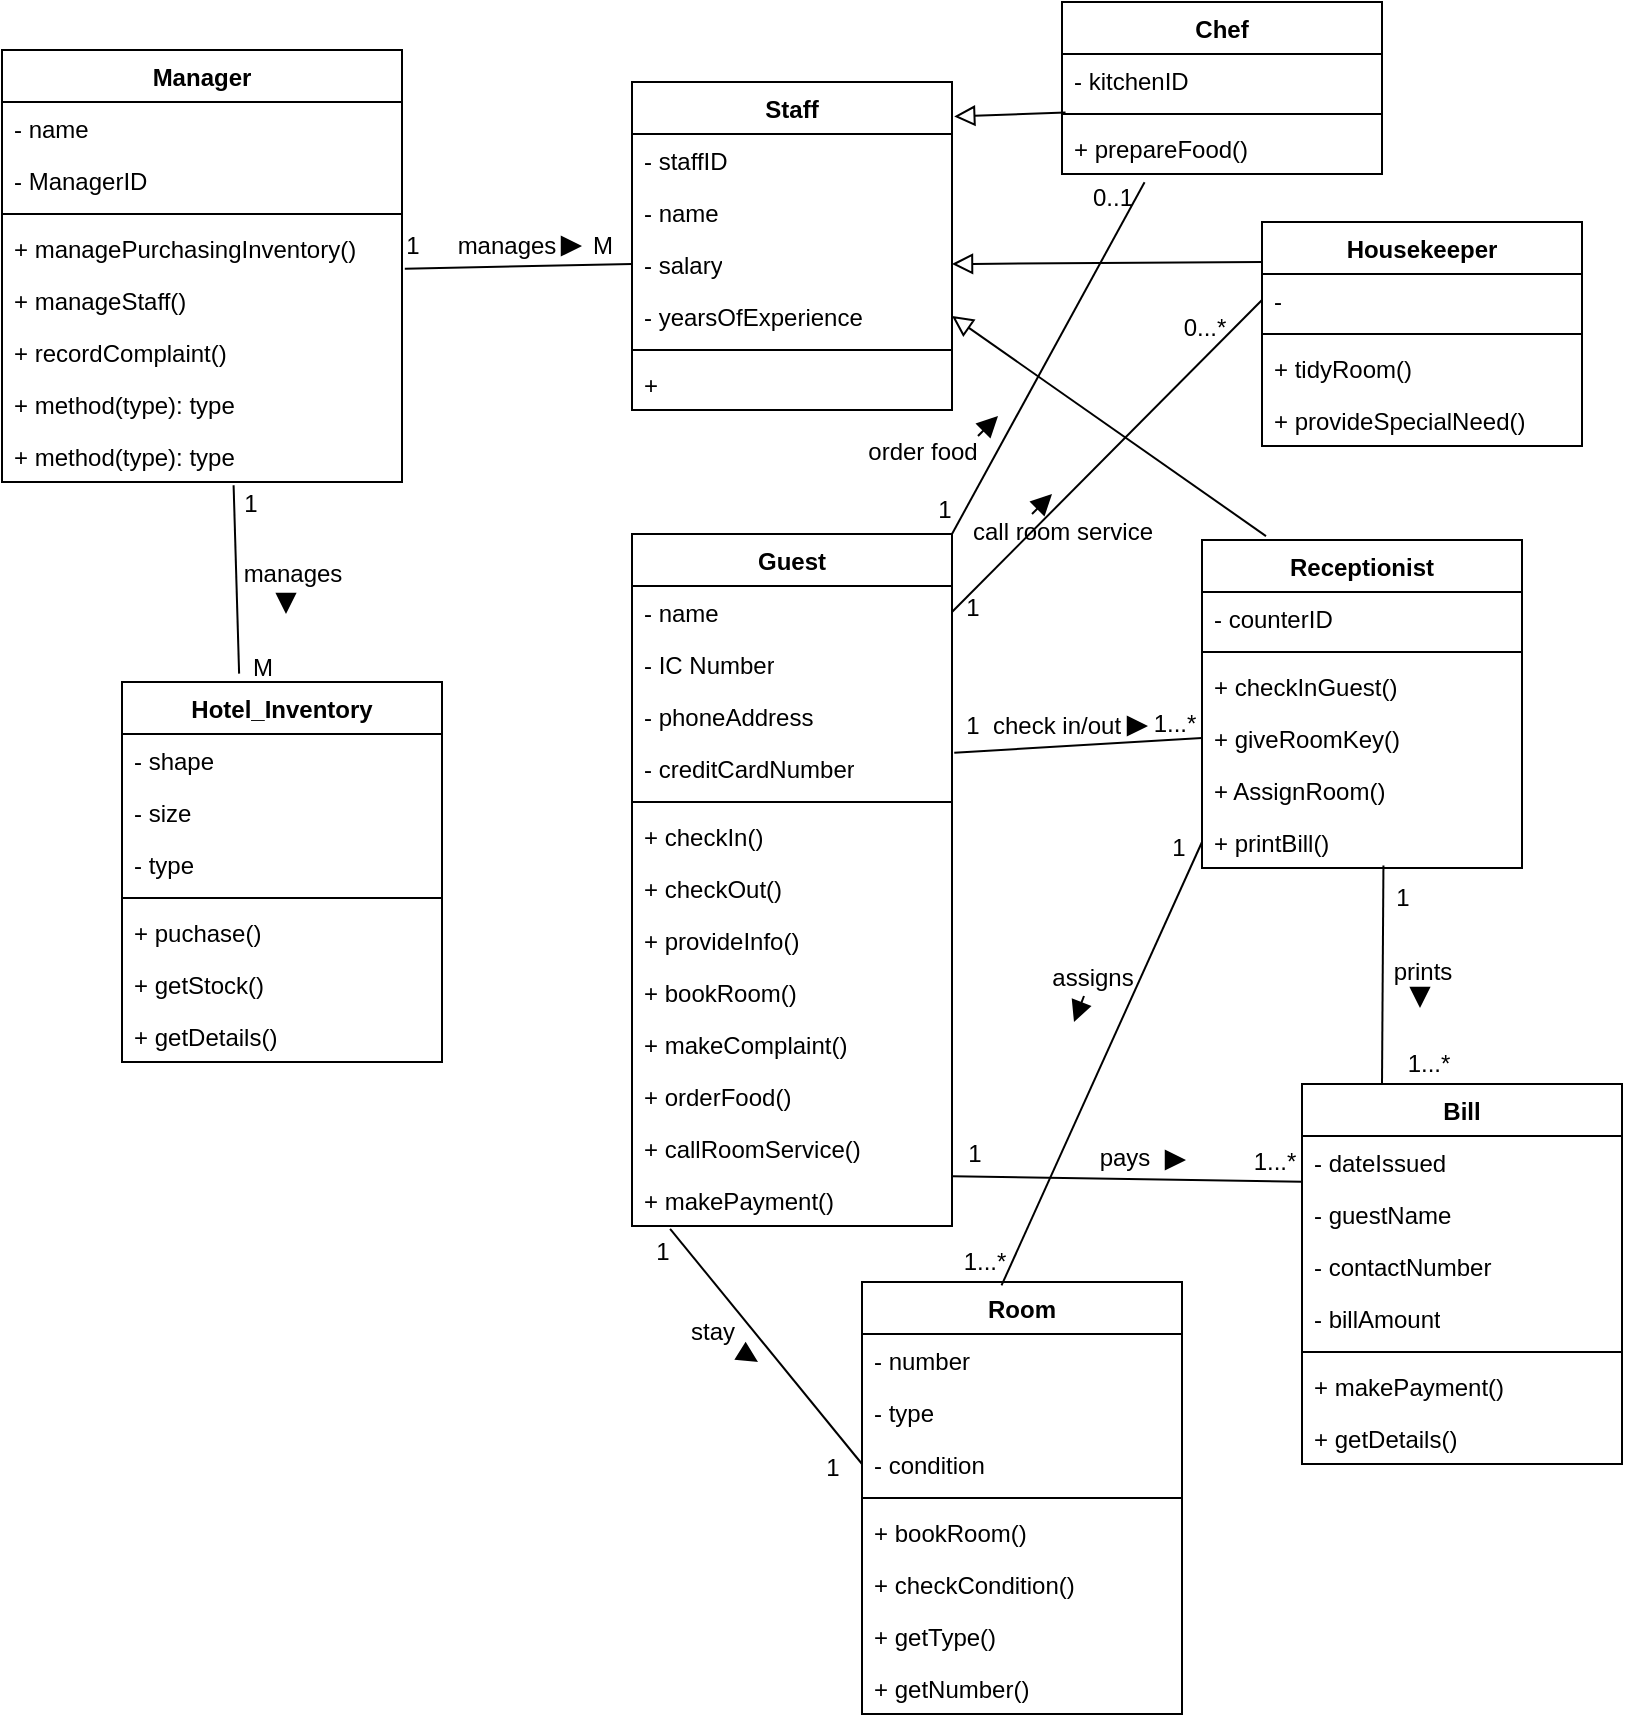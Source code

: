 <mxfile version="24.8.3">
  <diagram name="Page-1" id="fUNd7kkIhSgNOJy9Z2s-">
    <mxGraphModel dx="1235" dy="614" grid="1" gridSize="10" guides="1" tooltips="1" connect="1" arrows="1" fold="1" page="1" pageScale="1" pageWidth="850" pageHeight="1100" math="0" shadow="0">
      <root>
        <mxCell id="0" />
        <mxCell id="1" parent="0" />
        <mxCell id="3tjFS7ibpIpCnugbWzqy-1" value="Manager" style="swimlane;fontStyle=1;align=center;verticalAlign=top;childLayout=stackLayout;horizontal=1;startSize=26;horizontalStack=0;resizeParent=1;resizeParentMax=0;resizeLast=0;collapsible=1;marginBottom=0;whiteSpace=wrap;html=1;" vertex="1" parent="1">
          <mxGeometry x="30" y="54" width="200" height="216" as="geometry" />
        </mxCell>
        <mxCell id="3tjFS7ibpIpCnugbWzqy-2" value="- name" style="text;strokeColor=none;fillColor=none;align=left;verticalAlign=top;spacingLeft=4;spacingRight=4;overflow=hidden;rotatable=0;points=[[0,0.5],[1,0.5]];portConstraint=eastwest;whiteSpace=wrap;html=1;" vertex="1" parent="3tjFS7ibpIpCnugbWzqy-1">
          <mxGeometry y="26" width="200" height="26" as="geometry" />
        </mxCell>
        <mxCell id="3tjFS7ibpIpCnugbWzqy-102" value="- ManagerID" style="text;strokeColor=none;fillColor=none;align=left;verticalAlign=top;spacingLeft=4;spacingRight=4;overflow=hidden;rotatable=0;points=[[0,0.5],[1,0.5]];portConstraint=eastwest;whiteSpace=wrap;html=1;" vertex="1" parent="3tjFS7ibpIpCnugbWzqy-1">
          <mxGeometry y="52" width="200" height="26" as="geometry" />
        </mxCell>
        <mxCell id="3tjFS7ibpIpCnugbWzqy-3" value="" style="line;strokeWidth=1;fillColor=none;align=left;verticalAlign=middle;spacingTop=-1;spacingLeft=3;spacingRight=3;rotatable=0;labelPosition=right;points=[];portConstraint=eastwest;strokeColor=inherit;" vertex="1" parent="3tjFS7ibpIpCnugbWzqy-1">
          <mxGeometry y="78" width="200" height="8" as="geometry" />
        </mxCell>
        <mxCell id="3tjFS7ibpIpCnugbWzqy-4" value="+ managePurchasingInventory()" style="text;strokeColor=none;fillColor=none;align=left;verticalAlign=top;spacingLeft=4;spacingRight=4;overflow=hidden;rotatable=0;points=[[0,0.5],[1,0.5]];portConstraint=eastwest;whiteSpace=wrap;html=1;" vertex="1" parent="3tjFS7ibpIpCnugbWzqy-1">
          <mxGeometry y="86" width="200" height="26" as="geometry" />
        </mxCell>
        <mxCell id="3tjFS7ibpIpCnugbWzqy-6" value="+ manageStaff()" style="text;strokeColor=none;fillColor=none;align=left;verticalAlign=top;spacingLeft=4;spacingRight=4;overflow=hidden;rotatable=0;points=[[0,0.5],[1,0.5]];portConstraint=eastwest;whiteSpace=wrap;html=1;" vertex="1" parent="3tjFS7ibpIpCnugbWzqy-1">
          <mxGeometry y="112" width="200" height="26" as="geometry" />
        </mxCell>
        <mxCell id="3tjFS7ibpIpCnugbWzqy-9" value="+ recordComplaint()" style="text;strokeColor=none;fillColor=none;align=left;verticalAlign=top;spacingLeft=4;spacingRight=4;overflow=hidden;rotatable=0;points=[[0,0.5],[1,0.5]];portConstraint=eastwest;whiteSpace=wrap;html=1;" vertex="1" parent="3tjFS7ibpIpCnugbWzqy-1">
          <mxGeometry y="138" width="200" height="26" as="geometry" />
        </mxCell>
        <mxCell id="3tjFS7ibpIpCnugbWzqy-10" value="+ method(type): type" style="text;strokeColor=none;fillColor=none;align=left;verticalAlign=top;spacingLeft=4;spacingRight=4;overflow=hidden;rotatable=0;points=[[0,0.5],[1,0.5]];portConstraint=eastwest;whiteSpace=wrap;html=1;" vertex="1" parent="3tjFS7ibpIpCnugbWzqy-1">
          <mxGeometry y="164" width="200" height="26" as="geometry" />
        </mxCell>
        <mxCell id="3tjFS7ibpIpCnugbWzqy-11" value="+ method(type): type" style="text;strokeColor=none;fillColor=none;align=left;verticalAlign=top;spacingLeft=4;spacingRight=4;overflow=hidden;rotatable=0;points=[[0,0.5],[1,0.5]];portConstraint=eastwest;whiteSpace=wrap;html=1;" vertex="1" parent="3tjFS7ibpIpCnugbWzqy-1">
          <mxGeometry y="190" width="200" height="26" as="geometry" />
        </mxCell>
        <mxCell id="3tjFS7ibpIpCnugbWzqy-12" value="Hotel_Inventory" style="swimlane;fontStyle=1;align=center;verticalAlign=top;childLayout=stackLayout;horizontal=1;startSize=26;horizontalStack=0;resizeParent=1;resizeParentMax=0;resizeLast=0;collapsible=1;marginBottom=0;whiteSpace=wrap;html=1;" vertex="1" parent="1">
          <mxGeometry x="90" y="370" width="160" height="190" as="geometry" />
        </mxCell>
        <mxCell id="3tjFS7ibpIpCnugbWzqy-13" value="- shape" style="text;strokeColor=none;fillColor=none;align=left;verticalAlign=top;spacingLeft=4;spacingRight=4;overflow=hidden;rotatable=0;points=[[0,0.5],[1,0.5]];portConstraint=eastwest;whiteSpace=wrap;html=1;" vertex="1" parent="3tjFS7ibpIpCnugbWzqy-12">
          <mxGeometry y="26" width="160" height="26" as="geometry" />
        </mxCell>
        <mxCell id="3tjFS7ibpIpCnugbWzqy-14" value="- size" style="text;strokeColor=none;fillColor=none;align=left;verticalAlign=top;spacingLeft=4;spacingRight=4;overflow=hidden;rotatable=0;points=[[0,0.5],[1,0.5]];portConstraint=eastwest;whiteSpace=wrap;html=1;" vertex="1" parent="3tjFS7ibpIpCnugbWzqy-12">
          <mxGeometry y="52" width="160" height="26" as="geometry" />
        </mxCell>
        <mxCell id="3tjFS7ibpIpCnugbWzqy-15" value="- type" style="text;strokeColor=none;fillColor=none;align=left;verticalAlign=top;spacingLeft=4;spacingRight=4;overflow=hidden;rotatable=0;points=[[0,0.5],[1,0.5]];portConstraint=eastwest;whiteSpace=wrap;html=1;" vertex="1" parent="3tjFS7ibpIpCnugbWzqy-12">
          <mxGeometry y="78" width="160" height="26" as="geometry" />
        </mxCell>
        <mxCell id="3tjFS7ibpIpCnugbWzqy-17" value="" style="line;strokeWidth=1;fillColor=none;align=left;verticalAlign=middle;spacingTop=-1;spacingLeft=3;spacingRight=3;rotatable=0;labelPosition=right;points=[];portConstraint=eastwest;strokeColor=inherit;" vertex="1" parent="3tjFS7ibpIpCnugbWzqy-12">
          <mxGeometry y="104" width="160" height="8" as="geometry" />
        </mxCell>
        <mxCell id="3tjFS7ibpIpCnugbWzqy-18" value="+ puchase()" style="text;strokeColor=none;fillColor=none;align=left;verticalAlign=top;spacingLeft=4;spacingRight=4;overflow=hidden;rotatable=0;points=[[0,0.5],[1,0.5]];portConstraint=eastwest;whiteSpace=wrap;html=1;" vertex="1" parent="3tjFS7ibpIpCnugbWzqy-12">
          <mxGeometry y="112" width="160" height="26" as="geometry" />
        </mxCell>
        <mxCell id="3tjFS7ibpIpCnugbWzqy-19" value="+ getStock()" style="text;strokeColor=none;fillColor=none;align=left;verticalAlign=top;spacingLeft=4;spacingRight=4;overflow=hidden;rotatable=0;points=[[0,0.5],[1,0.5]];portConstraint=eastwest;whiteSpace=wrap;html=1;" vertex="1" parent="3tjFS7ibpIpCnugbWzqy-12">
          <mxGeometry y="138" width="160" height="26" as="geometry" />
        </mxCell>
        <mxCell id="3tjFS7ibpIpCnugbWzqy-20" value="+ getDetails()" style="text;strokeColor=none;fillColor=none;align=left;verticalAlign=top;spacingLeft=4;spacingRight=4;overflow=hidden;rotatable=0;points=[[0,0.5],[1,0.5]];portConstraint=eastwest;whiteSpace=wrap;html=1;" vertex="1" parent="3tjFS7ibpIpCnugbWzqy-12">
          <mxGeometry y="164" width="160" height="26" as="geometry" />
        </mxCell>
        <mxCell id="3tjFS7ibpIpCnugbWzqy-23" value="Staff" style="swimlane;fontStyle=1;align=center;verticalAlign=top;childLayout=stackLayout;horizontal=1;startSize=26;horizontalStack=0;resizeParent=1;resizeParentMax=0;resizeLast=0;collapsible=1;marginBottom=0;whiteSpace=wrap;html=1;" vertex="1" parent="1">
          <mxGeometry x="345" y="70" width="160" height="164" as="geometry" />
        </mxCell>
        <mxCell id="3tjFS7ibpIpCnugbWzqy-24" value="- staffID" style="text;strokeColor=none;fillColor=none;align=left;verticalAlign=top;spacingLeft=4;spacingRight=4;overflow=hidden;rotatable=0;points=[[0,0.5],[1,0.5]];portConstraint=eastwest;whiteSpace=wrap;html=1;" vertex="1" parent="3tjFS7ibpIpCnugbWzqy-23">
          <mxGeometry y="26" width="160" height="26" as="geometry" />
        </mxCell>
        <mxCell id="3tjFS7ibpIpCnugbWzqy-25" value="- name" style="text;strokeColor=none;fillColor=none;align=left;verticalAlign=top;spacingLeft=4;spacingRight=4;overflow=hidden;rotatable=0;points=[[0,0.5],[1,0.5]];portConstraint=eastwest;whiteSpace=wrap;html=1;" vertex="1" parent="3tjFS7ibpIpCnugbWzqy-23">
          <mxGeometry y="52" width="160" height="26" as="geometry" />
        </mxCell>
        <mxCell id="3tjFS7ibpIpCnugbWzqy-107" value="- salary" style="text;strokeColor=none;fillColor=none;align=left;verticalAlign=top;spacingLeft=4;spacingRight=4;overflow=hidden;rotatable=0;points=[[0,0.5],[1,0.5]];portConstraint=eastwest;whiteSpace=wrap;html=1;" vertex="1" parent="3tjFS7ibpIpCnugbWzqy-23">
          <mxGeometry y="78" width="160" height="26" as="geometry" />
        </mxCell>
        <mxCell id="3tjFS7ibpIpCnugbWzqy-108" value="- yearsOfExperience" style="text;strokeColor=none;fillColor=none;align=left;verticalAlign=top;spacingLeft=4;spacingRight=4;overflow=hidden;rotatable=0;points=[[0,0.5],[1,0.5]];portConstraint=eastwest;whiteSpace=wrap;html=1;" vertex="1" parent="3tjFS7ibpIpCnugbWzqy-23">
          <mxGeometry y="104" width="160" height="26" as="geometry" />
        </mxCell>
        <mxCell id="3tjFS7ibpIpCnugbWzqy-28" value="" style="line;strokeWidth=1;fillColor=none;align=left;verticalAlign=middle;spacingTop=-1;spacingLeft=3;spacingRight=3;rotatable=0;labelPosition=right;points=[];portConstraint=eastwest;strokeColor=inherit;" vertex="1" parent="3tjFS7ibpIpCnugbWzqy-23">
          <mxGeometry y="130" width="160" height="8" as="geometry" />
        </mxCell>
        <mxCell id="3tjFS7ibpIpCnugbWzqy-33" value="+&amp;nbsp;" style="text;strokeColor=none;fillColor=none;align=left;verticalAlign=top;spacingLeft=4;spacingRight=4;overflow=hidden;rotatable=0;points=[[0,0.5],[1,0.5]];portConstraint=eastwest;whiteSpace=wrap;html=1;" vertex="1" parent="3tjFS7ibpIpCnugbWzqy-23">
          <mxGeometry y="138" width="160" height="26" as="geometry" />
        </mxCell>
        <mxCell id="3tjFS7ibpIpCnugbWzqy-34" value="Receptionist" style="swimlane;fontStyle=1;align=center;verticalAlign=top;childLayout=stackLayout;horizontal=1;startSize=26;horizontalStack=0;resizeParent=1;resizeParentMax=0;resizeLast=0;collapsible=1;marginBottom=0;whiteSpace=wrap;html=1;" vertex="1" parent="1">
          <mxGeometry x="630" y="299" width="160" height="164" as="geometry" />
        </mxCell>
        <mxCell id="3tjFS7ibpIpCnugbWzqy-35" value="- counterID" style="text;strokeColor=none;fillColor=none;align=left;verticalAlign=top;spacingLeft=4;spacingRight=4;overflow=hidden;rotatable=0;points=[[0,0.5],[1,0.5]];portConstraint=eastwest;whiteSpace=wrap;html=1;" vertex="1" parent="3tjFS7ibpIpCnugbWzqy-34">
          <mxGeometry y="26" width="160" height="26" as="geometry" />
        </mxCell>
        <mxCell id="3tjFS7ibpIpCnugbWzqy-39" value="" style="line;strokeWidth=1;fillColor=none;align=left;verticalAlign=middle;spacingTop=-1;spacingLeft=3;spacingRight=3;rotatable=0;labelPosition=right;points=[];portConstraint=eastwest;strokeColor=inherit;" vertex="1" parent="3tjFS7ibpIpCnugbWzqy-34">
          <mxGeometry y="52" width="160" height="8" as="geometry" />
        </mxCell>
        <mxCell id="3tjFS7ibpIpCnugbWzqy-40" value="+ checkInGuest()" style="text;strokeColor=none;fillColor=none;align=left;verticalAlign=top;spacingLeft=4;spacingRight=4;overflow=hidden;rotatable=0;points=[[0,0.5],[1,0.5]];portConstraint=eastwest;whiteSpace=wrap;html=1;" vertex="1" parent="3tjFS7ibpIpCnugbWzqy-34">
          <mxGeometry y="60" width="160" height="26" as="geometry" />
        </mxCell>
        <mxCell id="3tjFS7ibpIpCnugbWzqy-41" value="+ giveRoomKey()" style="text;strokeColor=none;fillColor=none;align=left;verticalAlign=top;spacingLeft=4;spacingRight=4;overflow=hidden;rotatable=0;points=[[0,0.5],[1,0.5]];portConstraint=eastwest;whiteSpace=wrap;html=1;" vertex="1" parent="3tjFS7ibpIpCnugbWzqy-34">
          <mxGeometry y="86" width="160" height="26" as="geometry" />
        </mxCell>
        <mxCell id="3tjFS7ibpIpCnugbWzqy-42" value="+ AssignRoom()" style="text;strokeColor=none;fillColor=none;align=left;verticalAlign=top;spacingLeft=4;spacingRight=4;overflow=hidden;rotatable=0;points=[[0,0.5],[1,0.5]];portConstraint=eastwest;whiteSpace=wrap;html=1;" vertex="1" parent="3tjFS7ibpIpCnugbWzqy-34">
          <mxGeometry y="112" width="160" height="26" as="geometry" />
        </mxCell>
        <mxCell id="3tjFS7ibpIpCnugbWzqy-43" value="+ printBill()" style="text;strokeColor=none;fillColor=none;align=left;verticalAlign=top;spacingLeft=4;spacingRight=4;overflow=hidden;rotatable=0;points=[[0,0.5],[1,0.5]];portConstraint=eastwest;whiteSpace=wrap;html=1;" vertex="1" parent="3tjFS7ibpIpCnugbWzqy-34">
          <mxGeometry y="138" width="160" height="26" as="geometry" />
        </mxCell>
        <mxCell id="3tjFS7ibpIpCnugbWzqy-45" value="Chef" style="swimlane;fontStyle=1;align=center;verticalAlign=top;childLayout=stackLayout;horizontal=1;startSize=26;horizontalStack=0;resizeParent=1;resizeParentMax=0;resizeLast=0;collapsible=1;marginBottom=0;whiteSpace=wrap;html=1;" vertex="1" parent="1">
          <mxGeometry x="560" y="30" width="160" height="86" as="geometry" />
        </mxCell>
        <mxCell id="3tjFS7ibpIpCnugbWzqy-46" value="- kitchenID" style="text;strokeColor=none;fillColor=none;align=left;verticalAlign=top;spacingLeft=4;spacingRight=4;overflow=hidden;rotatable=0;points=[[0,0.5],[1,0.5]];portConstraint=eastwest;whiteSpace=wrap;html=1;" vertex="1" parent="3tjFS7ibpIpCnugbWzqy-45">
          <mxGeometry y="26" width="160" height="26" as="geometry" />
        </mxCell>
        <mxCell id="3tjFS7ibpIpCnugbWzqy-50" value="" style="line;strokeWidth=1;fillColor=none;align=left;verticalAlign=middle;spacingTop=-1;spacingLeft=3;spacingRight=3;rotatable=0;labelPosition=right;points=[];portConstraint=eastwest;strokeColor=inherit;" vertex="1" parent="3tjFS7ibpIpCnugbWzqy-45">
          <mxGeometry y="52" width="160" height="8" as="geometry" />
        </mxCell>
        <mxCell id="3tjFS7ibpIpCnugbWzqy-51" value="+ prepareFood()" style="text;strokeColor=none;fillColor=none;align=left;verticalAlign=top;spacingLeft=4;spacingRight=4;overflow=hidden;rotatable=0;points=[[0,0.5],[1,0.5]];portConstraint=eastwest;whiteSpace=wrap;html=1;" vertex="1" parent="3tjFS7ibpIpCnugbWzqy-45">
          <mxGeometry y="60" width="160" height="26" as="geometry" />
        </mxCell>
        <mxCell id="3tjFS7ibpIpCnugbWzqy-56" value="Guest" style="swimlane;fontStyle=1;align=center;verticalAlign=top;childLayout=stackLayout;horizontal=1;startSize=26;horizontalStack=0;resizeParent=1;resizeParentMax=0;resizeLast=0;collapsible=1;marginBottom=0;whiteSpace=wrap;html=1;" vertex="1" parent="1">
          <mxGeometry x="345" y="296" width="160" height="346" as="geometry" />
        </mxCell>
        <mxCell id="3tjFS7ibpIpCnugbWzqy-57" value="- name" style="text;strokeColor=none;fillColor=none;align=left;verticalAlign=top;spacingLeft=4;spacingRight=4;overflow=hidden;rotatable=0;points=[[0,0.5],[1,0.5]];portConstraint=eastwest;whiteSpace=wrap;html=1;" vertex="1" parent="3tjFS7ibpIpCnugbWzqy-56">
          <mxGeometry y="26" width="160" height="26" as="geometry" />
        </mxCell>
        <mxCell id="3tjFS7ibpIpCnugbWzqy-58" value="- IC Number" style="text;strokeColor=none;fillColor=none;align=left;verticalAlign=top;spacingLeft=4;spacingRight=4;overflow=hidden;rotatable=0;points=[[0,0.5],[1,0.5]];portConstraint=eastwest;whiteSpace=wrap;html=1;" vertex="1" parent="3tjFS7ibpIpCnugbWzqy-56">
          <mxGeometry y="52" width="160" height="26" as="geometry" />
        </mxCell>
        <mxCell id="3tjFS7ibpIpCnugbWzqy-59" value="- phoneAddress" style="text;strokeColor=none;fillColor=none;align=left;verticalAlign=top;spacingLeft=4;spacingRight=4;overflow=hidden;rotatable=0;points=[[0,0.5],[1,0.5]];portConstraint=eastwest;whiteSpace=wrap;html=1;" vertex="1" parent="3tjFS7ibpIpCnugbWzqy-56">
          <mxGeometry y="78" width="160" height="26" as="geometry" />
        </mxCell>
        <mxCell id="3tjFS7ibpIpCnugbWzqy-60" value="- creditCardNumber" style="text;strokeColor=none;fillColor=none;align=left;verticalAlign=top;spacingLeft=4;spacingRight=4;overflow=hidden;rotatable=0;points=[[0,0.5],[1,0.5]];portConstraint=eastwest;whiteSpace=wrap;html=1;" vertex="1" parent="3tjFS7ibpIpCnugbWzqy-56">
          <mxGeometry y="104" width="160" height="26" as="geometry" />
        </mxCell>
        <mxCell id="3tjFS7ibpIpCnugbWzqy-61" value="" style="line;strokeWidth=1;fillColor=none;align=left;verticalAlign=middle;spacingTop=-1;spacingLeft=3;spacingRight=3;rotatable=0;labelPosition=right;points=[];portConstraint=eastwest;strokeColor=inherit;" vertex="1" parent="3tjFS7ibpIpCnugbWzqy-56">
          <mxGeometry y="130" width="160" height="8" as="geometry" />
        </mxCell>
        <mxCell id="3tjFS7ibpIpCnugbWzqy-62" value="+ checkIn()" style="text;strokeColor=none;fillColor=none;align=left;verticalAlign=top;spacingLeft=4;spacingRight=4;overflow=hidden;rotatable=0;points=[[0,0.5],[1,0.5]];portConstraint=eastwest;whiteSpace=wrap;html=1;" vertex="1" parent="3tjFS7ibpIpCnugbWzqy-56">
          <mxGeometry y="138" width="160" height="26" as="geometry" />
        </mxCell>
        <mxCell id="3tjFS7ibpIpCnugbWzqy-106" value="+ checkOut()" style="text;strokeColor=none;fillColor=none;align=left;verticalAlign=top;spacingLeft=4;spacingRight=4;overflow=hidden;rotatable=0;points=[[0,0.5],[1,0.5]];portConstraint=eastwest;whiteSpace=wrap;html=1;" vertex="1" parent="3tjFS7ibpIpCnugbWzqy-56">
          <mxGeometry y="164" width="160" height="26" as="geometry" />
        </mxCell>
        <mxCell id="3tjFS7ibpIpCnugbWzqy-64" value="+ provideInfo()" style="text;strokeColor=none;fillColor=none;align=left;verticalAlign=top;spacingLeft=4;spacingRight=4;overflow=hidden;rotatable=0;points=[[0,0.5],[1,0.5]];portConstraint=eastwest;whiteSpace=wrap;html=1;" vertex="1" parent="3tjFS7ibpIpCnugbWzqy-56">
          <mxGeometry y="190" width="160" height="26" as="geometry" />
        </mxCell>
        <mxCell id="3tjFS7ibpIpCnugbWzqy-65" value="+ bookRoom()" style="text;strokeColor=none;fillColor=none;align=left;verticalAlign=top;spacingLeft=4;spacingRight=4;overflow=hidden;rotatable=0;points=[[0,0.5],[1,0.5]];portConstraint=eastwest;whiteSpace=wrap;html=1;" vertex="1" parent="3tjFS7ibpIpCnugbWzqy-56">
          <mxGeometry y="216" width="160" height="26" as="geometry" />
        </mxCell>
        <mxCell id="3tjFS7ibpIpCnugbWzqy-66" value="+ makeComplaint()" style="text;strokeColor=none;fillColor=none;align=left;verticalAlign=top;spacingLeft=4;spacingRight=4;overflow=hidden;rotatable=0;points=[[0,0.5],[1,0.5]];portConstraint=eastwest;whiteSpace=wrap;html=1;" vertex="1" parent="3tjFS7ibpIpCnugbWzqy-56">
          <mxGeometry y="242" width="160" height="26" as="geometry" />
        </mxCell>
        <mxCell id="3tjFS7ibpIpCnugbWzqy-103" value="+ orderFood()" style="text;strokeColor=none;fillColor=none;align=left;verticalAlign=top;spacingLeft=4;spacingRight=4;overflow=hidden;rotatable=0;points=[[0,0.5],[1,0.5]];portConstraint=eastwest;whiteSpace=wrap;html=1;" vertex="1" parent="3tjFS7ibpIpCnugbWzqy-56">
          <mxGeometry y="268" width="160" height="26" as="geometry" />
        </mxCell>
        <mxCell id="3tjFS7ibpIpCnugbWzqy-104" value="+ callRoomService()" style="text;strokeColor=none;fillColor=none;align=left;verticalAlign=top;spacingLeft=4;spacingRight=4;overflow=hidden;rotatable=0;points=[[0,0.5],[1,0.5]];portConstraint=eastwest;whiteSpace=wrap;html=1;" vertex="1" parent="3tjFS7ibpIpCnugbWzqy-56">
          <mxGeometry y="294" width="160" height="26" as="geometry" />
        </mxCell>
        <mxCell id="3tjFS7ibpIpCnugbWzqy-105" value="+ makePayment()" style="text;strokeColor=none;fillColor=none;align=left;verticalAlign=top;spacingLeft=4;spacingRight=4;overflow=hidden;rotatable=0;points=[[0,0.5],[1,0.5]];portConstraint=eastwest;whiteSpace=wrap;html=1;" vertex="1" parent="3tjFS7ibpIpCnugbWzqy-56">
          <mxGeometry y="320" width="160" height="26" as="geometry" />
        </mxCell>
        <mxCell id="3tjFS7ibpIpCnugbWzqy-67" value="Housekeeper" style="swimlane;fontStyle=1;align=center;verticalAlign=top;childLayout=stackLayout;horizontal=1;startSize=26;horizontalStack=0;resizeParent=1;resizeParentMax=0;resizeLast=0;collapsible=1;marginBottom=0;whiteSpace=wrap;html=1;" vertex="1" parent="1">
          <mxGeometry x="660" y="140" width="160" height="112" as="geometry" />
        </mxCell>
        <mxCell id="3tjFS7ibpIpCnugbWzqy-71" value="-&amp;nbsp;" style="text;strokeColor=none;fillColor=none;align=left;verticalAlign=top;spacingLeft=4;spacingRight=4;overflow=hidden;rotatable=0;points=[[0,0.5],[1,0.5]];portConstraint=eastwest;whiteSpace=wrap;html=1;" vertex="1" parent="3tjFS7ibpIpCnugbWzqy-67">
          <mxGeometry y="26" width="160" height="26" as="geometry" />
        </mxCell>
        <mxCell id="3tjFS7ibpIpCnugbWzqy-72" value="" style="line;strokeWidth=1;fillColor=none;align=left;verticalAlign=middle;spacingTop=-1;spacingLeft=3;spacingRight=3;rotatable=0;labelPosition=right;points=[];portConstraint=eastwest;strokeColor=inherit;" vertex="1" parent="3tjFS7ibpIpCnugbWzqy-67">
          <mxGeometry y="52" width="160" height="8" as="geometry" />
        </mxCell>
        <mxCell id="3tjFS7ibpIpCnugbWzqy-73" value="+ tidyRoom()" style="text;strokeColor=none;fillColor=none;align=left;verticalAlign=top;spacingLeft=4;spacingRight=4;overflow=hidden;rotatable=0;points=[[0,0.5],[1,0.5]];portConstraint=eastwest;whiteSpace=wrap;html=1;" vertex="1" parent="3tjFS7ibpIpCnugbWzqy-67">
          <mxGeometry y="60" width="160" height="26" as="geometry" />
        </mxCell>
        <mxCell id="3tjFS7ibpIpCnugbWzqy-74" value="+ provideSpecialNeed()" style="text;strokeColor=none;fillColor=none;align=left;verticalAlign=top;spacingLeft=4;spacingRight=4;overflow=hidden;rotatable=0;points=[[0,0.5],[1,0.5]];portConstraint=eastwest;whiteSpace=wrap;html=1;" vertex="1" parent="3tjFS7ibpIpCnugbWzqy-67">
          <mxGeometry y="86" width="160" height="26" as="geometry" />
        </mxCell>
        <mxCell id="3tjFS7ibpIpCnugbWzqy-78" value="Bill" style="swimlane;fontStyle=1;align=center;verticalAlign=top;childLayout=stackLayout;horizontal=1;startSize=26;horizontalStack=0;resizeParent=1;resizeParentMax=0;resizeLast=0;collapsible=1;marginBottom=0;whiteSpace=wrap;html=1;" vertex="1" parent="1">
          <mxGeometry x="680" y="571" width="160" height="190" as="geometry" />
        </mxCell>
        <mxCell id="3tjFS7ibpIpCnugbWzqy-79" value="- dateIssued" style="text;strokeColor=none;fillColor=none;align=left;verticalAlign=top;spacingLeft=4;spacingRight=4;overflow=hidden;rotatable=0;points=[[0,0.5],[1,0.5]];portConstraint=eastwest;whiteSpace=wrap;html=1;" vertex="1" parent="3tjFS7ibpIpCnugbWzqy-78">
          <mxGeometry y="26" width="160" height="26" as="geometry" />
        </mxCell>
        <mxCell id="3tjFS7ibpIpCnugbWzqy-80" value="- guestName" style="text;strokeColor=none;fillColor=none;align=left;verticalAlign=top;spacingLeft=4;spacingRight=4;overflow=hidden;rotatable=0;points=[[0,0.5],[1,0.5]];portConstraint=eastwest;whiteSpace=wrap;html=1;" vertex="1" parent="3tjFS7ibpIpCnugbWzqy-78">
          <mxGeometry y="52" width="160" height="26" as="geometry" />
        </mxCell>
        <mxCell id="3tjFS7ibpIpCnugbWzqy-81" value="- contactNumber" style="text;strokeColor=none;fillColor=none;align=left;verticalAlign=top;spacingLeft=4;spacingRight=4;overflow=hidden;rotatable=0;points=[[0,0.5],[1,0.5]];portConstraint=eastwest;whiteSpace=wrap;html=1;" vertex="1" parent="3tjFS7ibpIpCnugbWzqy-78">
          <mxGeometry y="78" width="160" height="26" as="geometry" />
        </mxCell>
        <mxCell id="3tjFS7ibpIpCnugbWzqy-82" value="- billAmount" style="text;strokeColor=none;fillColor=none;align=left;verticalAlign=top;spacingLeft=4;spacingRight=4;overflow=hidden;rotatable=0;points=[[0,0.5],[1,0.5]];portConstraint=eastwest;whiteSpace=wrap;html=1;" vertex="1" parent="3tjFS7ibpIpCnugbWzqy-78">
          <mxGeometry y="104" width="160" height="26" as="geometry" />
        </mxCell>
        <mxCell id="3tjFS7ibpIpCnugbWzqy-83" value="" style="line;strokeWidth=1;fillColor=none;align=left;verticalAlign=middle;spacingTop=-1;spacingLeft=3;spacingRight=3;rotatable=0;labelPosition=right;points=[];portConstraint=eastwest;strokeColor=inherit;" vertex="1" parent="3tjFS7ibpIpCnugbWzqy-78">
          <mxGeometry y="130" width="160" height="8" as="geometry" />
        </mxCell>
        <mxCell id="3tjFS7ibpIpCnugbWzqy-84" value="+ makePayment()" style="text;strokeColor=none;fillColor=none;align=left;verticalAlign=top;spacingLeft=4;spacingRight=4;overflow=hidden;rotatable=0;points=[[0,0.5],[1,0.5]];portConstraint=eastwest;whiteSpace=wrap;html=1;" vertex="1" parent="3tjFS7ibpIpCnugbWzqy-78">
          <mxGeometry y="138" width="160" height="26" as="geometry" />
        </mxCell>
        <mxCell id="3tjFS7ibpIpCnugbWzqy-111" value="+ getDetails()" style="text;strokeColor=none;fillColor=none;align=left;verticalAlign=top;spacingLeft=4;spacingRight=4;overflow=hidden;rotatable=0;points=[[0,0.5],[1,0.5]];portConstraint=eastwest;whiteSpace=wrap;html=1;" vertex="1" parent="3tjFS7ibpIpCnugbWzqy-78">
          <mxGeometry y="164" width="160" height="26" as="geometry" />
        </mxCell>
        <mxCell id="3tjFS7ibpIpCnugbWzqy-90" value="Room" style="swimlane;fontStyle=1;align=center;verticalAlign=top;childLayout=stackLayout;horizontal=1;startSize=26;horizontalStack=0;resizeParent=1;resizeParentMax=0;resizeLast=0;collapsible=1;marginBottom=0;whiteSpace=wrap;html=1;" vertex="1" parent="1">
          <mxGeometry x="460" y="670" width="160" height="216" as="geometry" />
        </mxCell>
        <mxCell id="3tjFS7ibpIpCnugbWzqy-91" value="- number" style="text;strokeColor=none;fillColor=none;align=left;verticalAlign=top;spacingLeft=4;spacingRight=4;overflow=hidden;rotatable=0;points=[[0,0.5],[1,0.5]];portConstraint=eastwest;whiteSpace=wrap;html=1;" vertex="1" parent="3tjFS7ibpIpCnugbWzqy-90">
          <mxGeometry y="26" width="160" height="26" as="geometry" />
        </mxCell>
        <mxCell id="3tjFS7ibpIpCnugbWzqy-92" value="- type" style="text;strokeColor=none;fillColor=none;align=left;verticalAlign=top;spacingLeft=4;spacingRight=4;overflow=hidden;rotatable=0;points=[[0,0.5],[1,0.5]];portConstraint=eastwest;whiteSpace=wrap;html=1;" vertex="1" parent="3tjFS7ibpIpCnugbWzqy-90">
          <mxGeometry y="52" width="160" height="26" as="geometry" />
        </mxCell>
        <mxCell id="3tjFS7ibpIpCnugbWzqy-110" value="- condition" style="text;strokeColor=none;fillColor=none;align=left;verticalAlign=top;spacingLeft=4;spacingRight=4;overflow=hidden;rotatable=0;points=[[0,0.5],[1,0.5]];portConstraint=eastwest;whiteSpace=wrap;html=1;" vertex="1" parent="3tjFS7ibpIpCnugbWzqy-90">
          <mxGeometry y="78" width="160" height="26" as="geometry" />
        </mxCell>
        <mxCell id="3tjFS7ibpIpCnugbWzqy-95" value="" style="line;strokeWidth=1;fillColor=none;align=left;verticalAlign=middle;spacingTop=-1;spacingLeft=3;spacingRight=3;rotatable=0;labelPosition=right;points=[];portConstraint=eastwest;strokeColor=inherit;" vertex="1" parent="3tjFS7ibpIpCnugbWzqy-90">
          <mxGeometry y="104" width="160" height="8" as="geometry" />
        </mxCell>
        <mxCell id="3tjFS7ibpIpCnugbWzqy-96" value="+ bookRoom()" style="text;strokeColor=none;fillColor=none;align=left;verticalAlign=top;spacingLeft=4;spacingRight=4;overflow=hidden;rotatable=0;points=[[0,0.5],[1,0.5]];portConstraint=eastwest;whiteSpace=wrap;html=1;" vertex="1" parent="3tjFS7ibpIpCnugbWzqy-90">
          <mxGeometry y="112" width="160" height="26" as="geometry" />
        </mxCell>
        <mxCell id="3tjFS7ibpIpCnugbWzqy-97" value="+ checkCondition()" style="text;strokeColor=none;fillColor=none;align=left;verticalAlign=top;spacingLeft=4;spacingRight=4;overflow=hidden;rotatable=0;points=[[0,0.5],[1,0.5]];portConstraint=eastwest;whiteSpace=wrap;html=1;" vertex="1" parent="3tjFS7ibpIpCnugbWzqy-90">
          <mxGeometry y="138" width="160" height="26" as="geometry" />
        </mxCell>
        <mxCell id="3tjFS7ibpIpCnugbWzqy-98" value="+ getType()" style="text;strokeColor=none;fillColor=none;align=left;verticalAlign=top;spacingLeft=4;spacingRight=4;overflow=hidden;rotatable=0;points=[[0,0.5],[1,0.5]];portConstraint=eastwest;whiteSpace=wrap;html=1;" vertex="1" parent="3tjFS7ibpIpCnugbWzqy-90">
          <mxGeometry y="164" width="160" height="26" as="geometry" />
        </mxCell>
        <mxCell id="3tjFS7ibpIpCnugbWzqy-99" value="+ getNumber()" style="text;strokeColor=none;fillColor=none;align=left;verticalAlign=top;spacingLeft=4;spacingRight=4;overflow=hidden;rotatable=0;points=[[0,0.5],[1,0.5]];portConstraint=eastwest;whiteSpace=wrap;html=1;" vertex="1" parent="3tjFS7ibpIpCnugbWzqy-90">
          <mxGeometry y="190" width="160" height="26" as="geometry" />
        </mxCell>
        <mxCell id="3tjFS7ibpIpCnugbWzqy-112" value="" style="endArrow=none;html=1;rounded=0;exitX=1.007;exitY=-0.1;exitDx=0;exitDy=0;exitPerimeter=0;entryX=0;entryY=0.5;entryDx=0;entryDy=0;" edge="1" parent="1" source="3tjFS7ibpIpCnugbWzqy-6" target="3tjFS7ibpIpCnugbWzqy-107">
          <mxGeometry width="50" height="50" relative="1" as="geometry">
            <mxPoint x="270" y="190" as="sourcePoint" />
            <mxPoint x="320" y="140" as="targetPoint" />
          </mxGeometry>
        </mxCell>
        <mxCell id="3tjFS7ibpIpCnugbWzqy-113" value="manages" style="text;html=1;align=center;verticalAlign=middle;resizable=0;points=[];autosize=1;strokeColor=none;fillColor=none;" vertex="1" parent="1">
          <mxGeometry x="247" y="137" width="70" height="30" as="geometry" />
        </mxCell>
        <mxCell id="3tjFS7ibpIpCnugbWzqy-114" value="1" style="text;html=1;align=center;verticalAlign=middle;resizable=0;points=[];autosize=1;strokeColor=none;fillColor=none;" vertex="1" parent="1">
          <mxGeometry x="220" y="137" width="30" height="30" as="geometry" />
        </mxCell>
        <mxCell id="3tjFS7ibpIpCnugbWzqy-115" value="M" style="text;html=1;align=center;verticalAlign=middle;resizable=0;points=[];autosize=1;strokeColor=none;fillColor=none;" vertex="1" parent="1">
          <mxGeometry x="315" y="137" width="30" height="30" as="geometry" />
        </mxCell>
        <mxCell id="3tjFS7ibpIpCnugbWzqy-117" value="" style="endArrow=block;html=1;rounded=0;endFill=1;endSize=8;" edge="1" parent="1">
          <mxGeometry width="50" height="50" relative="1" as="geometry">
            <mxPoint x="310" y="152" as="sourcePoint" />
            <mxPoint x="320" y="152" as="targetPoint" />
          </mxGeometry>
        </mxCell>
        <mxCell id="3tjFS7ibpIpCnugbWzqy-118" value="" style="endArrow=block;html=1;rounded=0;exitX=0.011;exitY=0.412;exitDx=0;exitDy=0;exitPerimeter=0;entryX=1.007;entryY=0.105;entryDx=0;entryDy=0;entryPerimeter=0;endFill=0;endSize=8;" edge="1" parent="1" source="3tjFS7ibpIpCnugbWzqy-50" target="3tjFS7ibpIpCnugbWzqy-23">
          <mxGeometry width="50" height="50" relative="1" as="geometry">
            <mxPoint x="240" y="320" as="sourcePoint" />
            <mxPoint x="290" y="270" as="targetPoint" />
          </mxGeometry>
        </mxCell>
        <mxCell id="3tjFS7ibpIpCnugbWzqy-119" value="" style="endArrow=block;html=1;rounded=0;exitX=0;exitY=0.179;exitDx=0;exitDy=0;exitPerimeter=0;entryX=1;entryY=0.5;entryDx=0;entryDy=0;endFill=0;endSize=8;" edge="1" parent="1" source="3tjFS7ibpIpCnugbWzqy-67" target="3tjFS7ibpIpCnugbWzqy-107">
          <mxGeometry width="50" height="50" relative="1" as="geometry">
            <mxPoint x="572" y="95" as="sourcePoint" />
            <mxPoint x="516" y="97" as="targetPoint" />
          </mxGeometry>
        </mxCell>
        <mxCell id="3tjFS7ibpIpCnugbWzqy-120" value="" style="endArrow=block;html=1;rounded=0;exitX=0.2;exitY=-0.012;exitDx=0;exitDy=0;exitPerimeter=0;entryX=1;entryY=0.5;entryDx=0;entryDy=0;endFill=0;endSize=8;" edge="1" parent="1" source="3tjFS7ibpIpCnugbWzqy-34" target="3tjFS7ibpIpCnugbWzqy-108">
          <mxGeometry width="50" height="50" relative="1" as="geometry">
            <mxPoint x="670" y="170" as="sourcePoint" />
            <mxPoint x="515" y="171" as="targetPoint" />
          </mxGeometry>
        </mxCell>
        <mxCell id="3tjFS7ibpIpCnugbWzqy-121" value="" style="endArrow=none;html=1;rounded=0;entryX=0.579;entryY=1.063;entryDx=0;entryDy=0;entryPerimeter=0;exitX=0.366;exitY=-0.022;exitDx=0;exitDy=0;exitPerimeter=0;" edge="1" parent="1" source="3tjFS7ibpIpCnugbWzqy-12" target="3tjFS7ibpIpCnugbWzqy-11">
          <mxGeometry width="50" height="50" relative="1" as="geometry">
            <mxPoint x="270" y="330" as="sourcePoint" />
            <mxPoint x="320" y="280" as="targetPoint" />
          </mxGeometry>
        </mxCell>
        <mxCell id="3tjFS7ibpIpCnugbWzqy-122" value="manages" style="text;html=1;align=center;verticalAlign=middle;resizable=0;points=[];autosize=1;strokeColor=none;fillColor=none;" vertex="1" parent="1">
          <mxGeometry x="140" y="301" width="70" height="30" as="geometry" />
        </mxCell>
        <mxCell id="3tjFS7ibpIpCnugbWzqy-123" value="1" style="text;html=1;align=center;verticalAlign=middle;resizable=0;points=[];autosize=1;strokeColor=none;fillColor=none;" vertex="1" parent="1">
          <mxGeometry x="139" y="266" width="30" height="30" as="geometry" />
        </mxCell>
        <mxCell id="3tjFS7ibpIpCnugbWzqy-124" value="M" style="text;html=1;align=center;verticalAlign=middle;resizable=0;points=[];autosize=1;strokeColor=none;fillColor=none;" vertex="1" parent="1">
          <mxGeometry x="145" y="348" width="30" height="30" as="geometry" />
        </mxCell>
        <mxCell id="3tjFS7ibpIpCnugbWzqy-125" value="" style="endArrow=block;html=1;rounded=0;endFill=1;endSize=8;" edge="1" parent="1">
          <mxGeometry width="50" height="50" relative="1" as="geometry">
            <mxPoint x="172" y="330" as="sourcePoint" />
            <mxPoint x="172" y="336" as="targetPoint" />
          </mxGeometry>
        </mxCell>
        <mxCell id="3tjFS7ibpIpCnugbWzqy-126" value="" style="endArrow=none;html=1;rounded=0;entryX=0.258;entryY=1.158;entryDx=0;entryDy=0;entryPerimeter=0;exitX=1;exitY=0;exitDx=0;exitDy=0;" edge="1" parent="1" source="3tjFS7ibpIpCnugbWzqy-56" target="3tjFS7ibpIpCnugbWzqy-51">
          <mxGeometry width="50" height="50" relative="1" as="geometry">
            <mxPoint x="510" y="310" as="sourcePoint" />
            <mxPoint x="600" y="290" as="targetPoint" />
          </mxGeometry>
        </mxCell>
        <mxCell id="3tjFS7ibpIpCnugbWzqy-127" value="order food" style="text;html=1;align=center;verticalAlign=middle;resizable=0;points=[];autosize=1;strokeColor=none;fillColor=none;" vertex="1" parent="1">
          <mxGeometry x="450" y="240" width="80" height="30" as="geometry" />
        </mxCell>
        <mxCell id="3tjFS7ibpIpCnugbWzqy-128" value="" style="endArrow=block;html=1;rounded=0;endFill=1;endSize=8;" edge="1" parent="1">
          <mxGeometry width="50" height="50" relative="1" as="geometry">
            <mxPoint x="518" y="247" as="sourcePoint" />
            <mxPoint x="528" y="237" as="targetPoint" />
          </mxGeometry>
        </mxCell>
        <mxCell id="3tjFS7ibpIpCnugbWzqy-129" value="1" style="text;html=1;align=center;verticalAlign=middle;resizable=0;points=[];autosize=1;strokeColor=none;fillColor=none;" vertex="1" parent="1">
          <mxGeometry x="486" y="269" width="30" height="30" as="geometry" />
        </mxCell>
        <mxCell id="3tjFS7ibpIpCnugbWzqy-130" value="0..1" style="text;html=1;align=center;verticalAlign=middle;resizable=0;points=[];autosize=1;strokeColor=none;fillColor=none;" vertex="1" parent="1">
          <mxGeometry x="565" y="113" width="40" height="30" as="geometry" />
        </mxCell>
        <mxCell id="3tjFS7ibpIpCnugbWzqy-131" value="" style="endArrow=none;html=1;rounded=0;entryX=0;entryY=0.5;entryDx=0;entryDy=0;exitX=1;exitY=0.5;exitDx=0;exitDy=0;" edge="1" parent="1" source="3tjFS7ibpIpCnugbWzqy-57" target="3tjFS7ibpIpCnugbWzqy-71">
          <mxGeometry width="50" height="50" relative="1" as="geometry">
            <mxPoint x="515" y="306" as="sourcePoint" />
            <mxPoint x="611" y="130" as="targetPoint" />
          </mxGeometry>
        </mxCell>
        <mxCell id="3tjFS7ibpIpCnugbWzqy-132" value="call room service" style="text;html=1;align=center;verticalAlign=middle;resizable=0;points=[];autosize=1;strokeColor=none;fillColor=none;" vertex="1" parent="1">
          <mxGeometry x="505" y="280" width="110" height="30" as="geometry" />
        </mxCell>
        <mxCell id="3tjFS7ibpIpCnugbWzqy-133" value="" style="endArrow=block;html=1;rounded=0;endFill=1;endSize=8;" edge="1" parent="1">
          <mxGeometry width="50" height="50" relative="1" as="geometry">
            <mxPoint x="545" y="286" as="sourcePoint" />
            <mxPoint x="555" y="276" as="targetPoint" />
          </mxGeometry>
        </mxCell>
        <mxCell id="3tjFS7ibpIpCnugbWzqy-134" value="1" style="text;html=1;align=center;verticalAlign=middle;resizable=0;points=[];autosize=1;strokeColor=none;fillColor=none;" vertex="1" parent="1">
          <mxGeometry x="500" y="318" width="30" height="30" as="geometry" />
        </mxCell>
        <mxCell id="3tjFS7ibpIpCnugbWzqy-135" value="0...*" style="text;html=1;align=center;verticalAlign=middle;resizable=0;points=[];autosize=1;strokeColor=none;fillColor=none;" vertex="1" parent="1">
          <mxGeometry x="611" y="178" width="40" height="30" as="geometry" />
        </mxCell>
        <mxCell id="3tjFS7ibpIpCnugbWzqy-136" value="" style="endArrow=none;html=1;rounded=0;exitX=1.007;exitY=0.167;exitDx=0;exitDy=0;exitPerimeter=0;entryX=0;entryY=0.5;entryDx=0;entryDy=0;" edge="1" parent="1" target="3tjFS7ibpIpCnugbWzqy-41">
          <mxGeometry width="50" height="50" relative="1" as="geometry">
            <mxPoint x="506.12" y="405.342" as="sourcePoint" />
            <mxPoint x="610" y="430" as="targetPoint" />
          </mxGeometry>
        </mxCell>
        <mxCell id="3tjFS7ibpIpCnugbWzqy-137" value="check in/out" style="text;html=1;align=center;verticalAlign=middle;resizable=0;points=[];autosize=1;strokeColor=none;fillColor=none;" vertex="1" parent="1">
          <mxGeometry x="512" y="377" width="90" height="30" as="geometry" />
        </mxCell>
        <mxCell id="3tjFS7ibpIpCnugbWzqy-140" value="" style="endArrow=block;html=1;rounded=0;endFill=1;endSize=8;" edge="1" parent="1">
          <mxGeometry width="50" height="50" relative="1" as="geometry">
            <mxPoint x="593" y="392" as="sourcePoint" />
            <mxPoint x="603" y="392" as="targetPoint" />
          </mxGeometry>
        </mxCell>
        <mxCell id="3tjFS7ibpIpCnugbWzqy-141" value="" style="endArrow=block;html=1;rounded=0;endFill=1;endSize=8;" edge="1" parent="1">
          <mxGeometry width="50" height="50" relative="1" as="geometry">
            <mxPoint x="571" y="527" as="sourcePoint" />
            <mxPoint x="566" y="540" as="targetPoint" />
          </mxGeometry>
        </mxCell>
        <mxCell id="3tjFS7ibpIpCnugbWzqy-142" value="1" style="text;html=1;align=center;verticalAlign=middle;resizable=0;points=[];autosize=1;strokeColor=none;fillColor=none;" vertex="1" parent="1">
          <mxGeometry x="500" y="377" width="30" height="30" as="geometry" />
        </mxCell>
        <mxCell id="3tjFS7ibpIpCnugbWzqy-143" value="1...*" style="text;html=1;align=center;verticalAlign=middle;resizable=0;points=[];autosize=1;strokeColor=none;fillColor=none;" vertex="1" parent="1">
          <mxGeometry x="596" y="376" width="40" height="30" as="geometry" />
        </mxCell>
        <mxCell id="3tjFS7ibpIpCnugbWzqy-144" value="" style="endArrow=none;html=1;rounded=0;entryX=0.119;entryY=1.054;entryDx=0;entryDy=0;entryPerimeter=0;exitX=0;exitY=0.5;exitDx=0;exitDy=0;" edge="1" parent="1" source="3tjFS7ibpIpCnugbWzqy-110" target="3tjFS7ibpIpCnugbWzqy-105">
          <mxGeometry width="50" height="50" relative="1" as="geometry">
            <mxPoint x="400" y="480" as="sourcePoint" />
            <mxPoint x="450" y="430" as="targetPoint" />
          </mxGeometry>
        </mxCell>
        <mxCell id="3tjFS7ibpIpCnugbWzqy-145" value="stay" style="text;html=1;align=center;verticalAlign=middle;resizable=0;points=[];autosize=1;strokeColor=none;fillColor=none;" vertex="1" parent="1">
          <mxGeometry x="360" y="680" width="50" height="30" as="geometry" />
        </mxCell>
        <mxCell id="3tjFS7ibpIpCnugbWzqy-146" value="1" style="text;html=1;align=center;verticalAlign=middle;resizable=0;points=[];autosize=1;strokeColor=none;fillColor=none;" vertex="1" parent="1">
          <mxGeometry x="345" y="640" width="30" height="30" as="geometry" />
        </mxCell>
        <mxCell id="3tjFS7ibpIpCnugbWzqy-147" value="1" style="text;html=1;align=center;verticalAlign=middle;resizable=0;points=[];autosize=1;strokeColor=none;fillColor=none;" vertex="1" parent="1">
          <mxGeometry x="430" y="748" width="30" height="30" as="geometry" />
        </mxCell>
        <mxCell id="3tjFS7ibpIpCnugbWzqy-148" value="" style="endArrow=block;html=1;rounded=0;endFill=1;endSize=8;" edge="1" parent="1">
          <mxGeometry width="50" height="50" relative="1" as="geometry">
            <mxPoint x="400" y="705" as="sourcePoint" />
            <mxPoint x="408" y="710" as="targetPoint" />
          </mxGeometry>
        </mxCell>
        <mxCell id="3tjFS7ibpIpCnugbWzqy-149" value="" style="endArrow=none;html=1;rounded=0;entryX=0.567;entryY=0.952;entryDx=0;entryDy=0;entryPerimeter=0;exitX=0.25;exitY=0;exitDx=0;exitDy=0;" edge="1" parent="1" source="3tjFS7ibpIpCnugbWzqy-78" target="3tjFS7ibpIpCnugbWzqy-43">
          <mxGeometry width="50" height="50" relative="1" as="geometry">
            <mxPoint x="630" y="560" as="sourcePoint" />
            <mxPoint x="680" y="510" as="targetPoint" />
          </mxGeometry>
        </mxCell>
        <mxCell id="3tjFS7ibpIpCnugbWzqy-150" value="prints" style="text;html=1;align=center;verticalAlign=middle;resizable=0;points=[];autosize=1;strokeColor=none;fillColor=none;" vertex="1" parent="1">
          <mxGeometry x="715" y="500" width="50" height="30" as="geometry" />
        </mxCell>
        <mxCell id="3tjFS7ibpIpCnugbWzqy-152" value="1" style="text;html=1;align=center;verticalAlign=middle;resizable=0;points=[];autosize=1;strokeColor=none;fillColor=none;" vertex="1" parent="1">
          <mxGeometry x="715" y="463" width="30" height="30" as="geometry" />
        </mxCell>
        <mxCell id="3tjFS7ibpIpCnugbWzqy-153" value="1...*" style="text;html=1;align=center;verticalAlign=middle;resizable=0;points=[];autosize=1;strokeColor=none;fillColor=none;" vertex="1" parent="1">
          <mxGeometry x="723" y="546" width="40" height="30" as="geometry" />
        </mxCell>
        <mxCell id="3tjFS7ibpIpCnugbWzqy-154" value="" style="endArrow=block;html=1;rounded=0;endFill=1;endSize=8;" edge="1" parent="1">
          <mxGeometry width="50" height="50" relative="1" as="geometry">
            <mxPoint x="739" y="523" as="sourcePoint" />
            <mxPoint x="739" y="533" as="targetPoint" />
            <Array as="points">
              <mxPoint x="739" y="523" />
            </Array>
          </mxGeometry>
        </mxCell>
        <mxCell id="3tjFS7ibpIpCnugbWzqy-155" value="" style="endArrow=none;html=1;rounded=0;exitX=1.001;exitY=1.041;exitDx=0;exitDy=0;entryX=0.002;entryY=0.88;entryDx=0;entryDy=0;entryPerimeter=0;exitPerimeter=0;" edge="1" parent="1" source="3tjFS7ibpIpCnugbWzqy-104" target="3tjFS7ibpIpCnugbWzqy-79">
          <mxGeometry width="50" height="50" relative="1" as="geometry">
            <mxPoint x="540" y="580" as="sourcePoint" />
            <mxPoint x="590" y="530" as="targetPoint" />
          </mxGeometry>
        </mxCell>
        <mxCell id="3tjFS7ibpIpCnugbWzqy-156" value="pays" style="text;html=1;align=center;verticalAlign=middle;resizable=0;points=[];autosize=1;strokeColor=none;fillColor=none;" vertex="1" parent="1">
          <mxGeometry x="566" y="593" width="50" height="30" as="geometry" />
        </mxCell>
        <mxCell id="3tjFS7ibpIpCnugbWzqy-158" value="1" style="text;html=1;align=center;verticalAlign=middle;resizable=0;points=[];autosize=1;strokeColor=none;fillColor=none;" vertex="1" parent="1">
          <mxGeometry x="501" y="591" width="30" height="30" as="geometry" />
        </mxCell>
        <mxCell id="3tjFS7ibpIpCnugbWzqy-159" value="1...*" style="text;html=1;align=center;verticalAlign=middle;resizable=0;points=[];autosize=1;strokeColor=none;fillColor=none;" vertex="1" parent="1">
          <mxGeometry x="646" y="595" width="40" height="30" as="geometry" />
        </mxCell>
        <mxCell id="3tjFS7ibpIpCnugbWzqy-160" value="" style="endArrow=block;html=1;rounded=0;endFill=1;endSize=8;" edge="1" parent="1">
          <mxGeometry width="50" height="50" relative="1" as="geometry">
            <mxPoint x="620" y="609" as="sourcePoint" />
            <mxPoint x="622" y="609" as="targetPoint" />
          </mxGeometry>
        </mxCell>
        <mxCell id="3tjFS7ibpIpCnugbWzqy-161" value="" style="endArrow=none;html=1;rounded=0;entryX=0;entryY=0.5;entryDx=0;entryDy=0;exitX=0.436;exitY=0.008;exitDx=0;exitDy=0;exitPerimeter=0;" edge="1" parent="1" source="3tjFS7ibpIpCnugbWzqy-90" target="3tjFS7ibpIpCnugbWzqy-43">
          <mxGeometry width="50" height="50" relative="1" as="geometry">
            <mxPoint x="570" y="550" as="sourcePoint" />
            <mxPoint x="620" y="500" as="targetPoint" />
          </mxGeometry>
        </mxCell>
        <mxCell id="3tjFS7ibpIpCnugbWzqy-162" value="assigns" style="text;html=1;align=center;verticalAlign=middle;resizable=0;points=[];autosize=1;strokeColor=none;fillColor=none;" vertex="1" parent="1">
          <mxGeometry x="545" y="503" width="60" height="30" as="geometry" />
        </mxCell>
        <mxCell id="3tjFS7ibpIpCnugbWzqy-163" value="1" style="text;html=1;align=center;verticalAlign=middle;resizable=0;points=[];autosize=1;strokeColor=none;fillColor=none;" vertex="1" parent="1">
          <mxGeometry x="603" y="438" width="30" height="30" as="geometry" />
        </mxCell>
        <mxCell id="3tjFS7ibpIpCnugbWzqy-164" value="1...*" style="text;html=1;align=center;verticalAlign=middle;resizable=0;points=[];autosize=1;strokeColor=none;fillColor=none;" vertex="1" parent="1">
          <mxGeometry x="501" y="645" width="40" height="30" as="geometry" />
        </mxCell>
      </root>
    </mxGraphModel>
  </diagram>
</mxfile>
